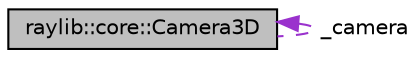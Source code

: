 digraph "raylib::core::Camera3D"
{
 // LATEX_PDF_SIZE
  edge [fontname="Helvetica",fontsize="10",labelfontname="Helvetica",labelfontsize="10"];
  node [fontname="Helvetica",fontsize="10",shape=record];
  Node1 [label="raylib::core::Camera3D",height=0.2,width=0.4,color="black", fillcolor="grey75", style="filled", fontcolor="black",tooltip="The Camera3D class that encapsulates the raylib 3D camera."];
  Node1 -> Node1 [dir="back",color="darkorchid3",fontsize="10",style="dashed",label=" _camera" ,fontname="Helvetica"];
}
